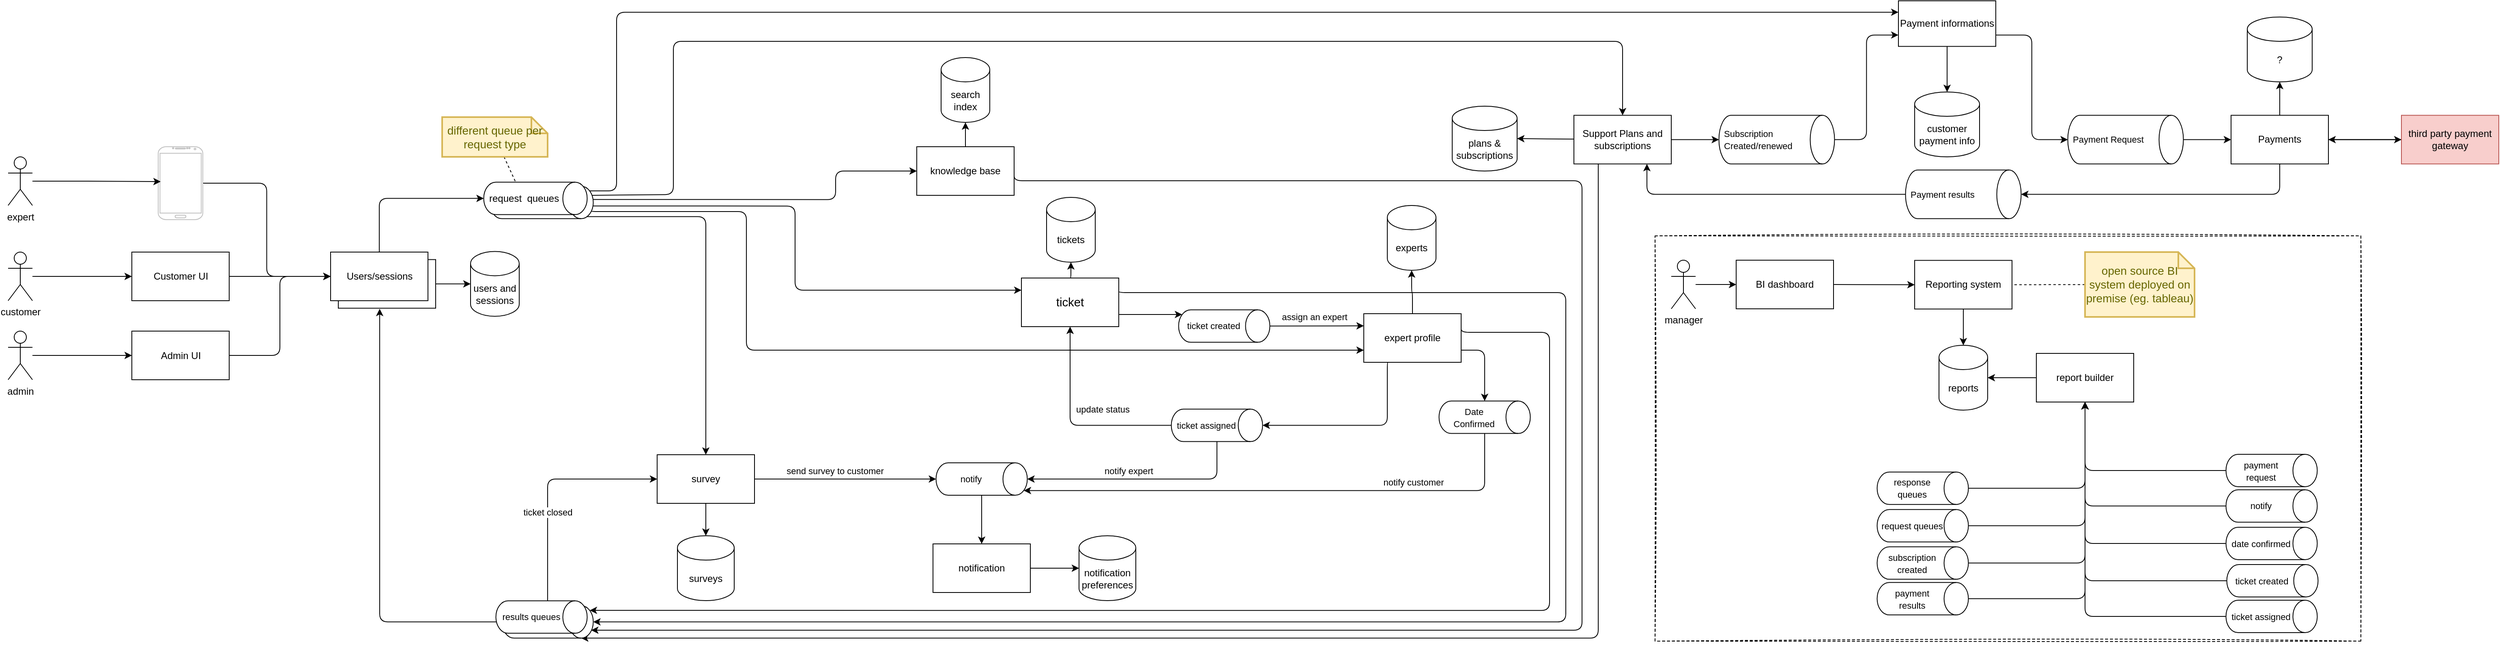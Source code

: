 <mxfile version="14.6.7" type="device"><diagram id="Ddy7rdJF4RTI_nzPC1QC" name="Page-6"><mxGraphModel dx="4753" dy="2563" grid="1" gridSize="10" guides="1" tooltips="1" connect="1" arrows="1" fold="1" page="1" pageScale="1" pageWidth="1169" pageHeight="827" math="0" shadow="0"><root><mxCell id="v2S93DWMGzN4kAM7KS5l-0"/><mxCell id="v2S93DWMGzN4kAM7KS5l-1" parent="v2S93DWMGzN4kAM7KS5l-0"/><mxCell id="v2S93DWMGzN4kAM7KS5l-2" value="" style="rounded=0;whiteSpace=wrap;html=1;fillColor=none;dashed=1;shadow=0;glass=0;sketch=1;" parent="v2S93DWMGzN4kAM7KS5l-1" vertex="1"><mxGeometry x="2050" y="300" width="870" height="500" as="geometry"/></mxCell><mxCell id="v2S93DWMGzN4kAM7KS5l-3" style="edgeStyle=orthogonalEdgeStyle;orthogonalLoop=1;jettySize=auto;html=1;entryX=0.5;entryY=0;entryDx=0;entryDy=0;entryPerimeter=0;exitX=1;exitY=0.25;exitDx=0;exitDy=0;" parent="v2S93DWMGzN4kAM7KS5l-1" source="v2S93DWMGzN4kAM7KS5l-6" target="v2S93DWMGzN4kAM7KS5l-100" edge="1"><mxGeometry relative="1" as="geometry"><Array as="points"><mxPoint x="1940" y="370"/><mxPoint x="1940" y="776"/></Array></mxGeometry></mxCell><mxCell id="v2S93DWMGzN4kAM7KS5l-4" style="orthogonalLoop=1;jettySize=auto;html=1;entryX=0.145;entryY=1;entryDx=0;entryDy=-4.35;entryPerimeter=0;exitX=1;exitY=0.75;exitDx=0;exitDy=0;" parent="v2S93DWMGzN4kAM7KS5l-1" source="v2S93DWMGzN4kAM7KS5l-6" target="v2S93DWMGzN4kAM7KS5l-24" edge="1"><mxGeometry relative="1" as="geometry"><mxPoint x="1450" y="378.75" as="targetPoint"/></mxGeometry></mxCell><mxCell id="v2S93DWMGzN4kAM7KS5l-5" style="edgeStyle=orthogonalEdgeStyle;orthogonalLoop=1;jettySize=auto;html=1;entryX=0.5;entryY=1;entryDx=0;entryDy=0;entryPerimeter=0;fontColor=#000000;exitX=0.5;exitY=0;exitDx=0;exitDy=0;" parent="v2S93DWMGzN4kAM7KS5l-1" source="v2S93DWMGzN4kAM7KS5l-6" target="v2S93DWMGzN4kAM7KS5l-81" edge="1"><mxGeometry relative="1" as="geometry"/></mxCell><mxCell id="v2S93DWMGzN4kAM7KS5l-6" value="&lt;span id=&quot;docs-internal-guid-a2e5c839-7fff-362a-354d-e41ed75447e3&quot;&gt;&lt;span style=&quot;font-size: 11pt ; font-family: &amp;#34;arial&amp;#34; ; background-color: transparent ; vertical-align: baseline&quot;&gt;ticket&lt;/span&gt;&lt;/span&gt;" style="whiteSpace=wrap;html=1;" parent="v2S93DWMGzN4kAM7KS5l-1" vertex="1"><mxGeometry x="1269" y="352" width="120" height="60" as="geometry"/></mxCell><mxCell id="v2S93DWMGzN4kAM7KS5l-7" style="orthogonalLoop=1;jettySize=auto;html=1;entryX=0.755;entryY=0.023;entryDx=0;entryDy=0;entryPerimeter=0;exitX=1;exitY=0.5;exitDx=0;exitDy=0;edgeStyle=orthogonalEdgeStyle;" parent="v2S93DWMGzN4kAM7KS5l-1" source="v2S93DWMGzN4kAM7KS5l-73" target="v2S93DWMGzN4kAM7KS5l-100" edge="1"><mxGeometry relative="1" as="geometry"><Array as="points"><mxPoint x="1960" y="232"/><mxPoint x="1960" y="786"/></Array></mxGeometry></mxCell><mxCell id="v2S93DWMGzN4kAM7KS5l-8" style="orthogonalLoop=1;jettySize=auto;html=1;entryX=0;entryY=0.5;entryDx=0;entryDy=0;exitX=0.41;exitY=0.009;exitDx=0;exitDy=0;exitPerimeter=0;edgeStyle=orthogonalEdgeStyle;" parent="v2S93DWMGzN4kAM7KS5l-1" source="v2S93DWMGzN4kAM7KS5l-97" target="v2S93DWMGzN4kAM7KS5l-73" edge="1"><mxGeometry relative="1" as="geometry"><Array as="points"><mxPoint x="1040" y="255"/><mxPoint x="1040" y="220"/></Array><mxPoint x="766.25" y="156.256" as="sourcePoint"/></mxGeometry></mxCell><mxCell id="v2S93DWMGzN4kAM7KS5l-9" style="orthogonalLoop=1;jettySize=auto;html=1;entryX=0;entryY=0.5;entryDx=0;entryDy=0;edgeStyle=orthogonalEdgeStyle;" parent="v2S93DWMGzN4kAM7KS5l-1" source="v2S93DWMGzN4kAM7KS5l-10" target="v2S93DWMGzN4kAM7KS5l-77" edge="1"><mxGeometry relative="1" as="geometry"/></mxCell><mxCell id="v2S93DWMGzN4kAM7KS5l-10" value="" style="verticalLabelPosition=bottom;verticalAlign=top;html=1;shadow=0;dashed=0;strokeWidth=1;shape=mxgraph.android.phone2;strokeColor=#c0c0c0;" parent="v2S93DWMGzN4kAM7KS5l-1" vertex="1"><mxGeometry x="205" y="190" width="55" height="90" as="geometry"/></mxCell><mxCell id="v2S93DWMGzN4kAM7KS5l-11" style="edgeStyle=orthogonalEdgeStyle;orthogonalLoop=1;jettySize=auto;html=1;entryX=0.5;entryY=1;entryDx=0;entryDy=0;entryPerimeter=0;fontColor=#FFFFFF;exitX=0.5;exitY=0;exitDx=0;exitDy=0;" parent="v2S93DWMGzN4kAM7KS5l-1" source="v2S93DWMGzN4kAM7KS5l-77" target="v2S93DWMGzN4kAM7KS5l-98" edge="1"><mxGeometry relative="1" as="geometry"/></mxCell><mxCell id="v2S93DWMGzN4kAM7KS5l-12" style="edgeStyle=orthogonalEdgeStyle;orthogonalLoop=1;jettySize=auto;html=1;entryX=0.425;entryY=1.012;entryDx=0;entryDy=0;entryPerimeter=0;" parent="v2S93DWMGzN4kAM7KS5l-1" source="v2S93DWMGzN4kAM7KS5l-100" target="v2S93DWMGzN4kAM7KS5l-76" edge="1"><mxGeometry relative="1" as="geometry"><mxPoint x="478" y="430" as="targetPoint"/></mxGeometry></mxCell><mxCell id="v2S93DWMGzN4kAM7KS5l-13" style="orthogonalLoop=1;jettySize=auto;html=1;entryX=0;entryY=0.5;entryDx=0;entryDy=0;edgeStyle=orthogonalEdgeStyle;exitX=0;exitY=0.5;exitDx=0;exitDy=0;exitPerimeter=0;" parent="v2S93DWMGzN4kAM7KS5l-1" source="v2S93DWMGzN4kAM7KS5l-100" target="v2S93DWMGzN4kAM7KS5l-22" edge="1"><mxGeometry relative="1" as="geometry"/></mxCell><mxCell id="v2S93DWMGzN4kAM7KS5l-14" value="&lt;font color=&quot;#000000&quot;&gt;ticket closed&lt;/font&gt;" style="edgeLabel;html=1;align=center;verticalAlign=middle;resizable=0;points=[];fontColor=#FFFFFF;" parent="v2S93DWMGzN4kAM7KS5l-13" vertex="1" connectable="0"><mxGeometry x="-0.308" y="1" relative="1" as="geometry"><mxPoint x="1" y="-15" as="offset"/></mxGeometry></mxCell><mxCell id="v2S93DWMGzN4kAM7KS5l-15" style="edgeStyle=orthogonalEdgeStyle;orthogonalLoop=1;jettySize=auto;html=1;entryX=0;entryY=0.5;entryDx=0;entryDy=0;entryPerimeter=0;fontColor=#000000;" parent="v2S93DWMGzN4kAM7KS5l-1" source="v2S93DWMGzN4kAM7KS5l-16" target="v2S93DWMGzN4kAM7KS5l-79" edge="1"><mxGeometry relative="1" as="geometry"/></mxCell><mxCell id="v2S93DWMGzN4kAM7KS5l-16" value="notification" style="whiteSpace=wrap;html=1;align=center;" parent="v2S93DWMGzN4kAM7KS5l-1" vertex="1"><mxGeometry x="1160" y="680" width="120" height="60" as="geometry"/></mxCell><mxCell id="v2S93DWMGzN4kAM7KS5l-17" style="orthogonalLoop=1;jettySize=auto;html=1;exitX=1;exitY=0.5;exitDx=0;exitDy=0;exitPerimeter=0;" parent="v2S93DWMGzN4kAM7KS5l-1" source="v2S93DWMGzN4kAM7KS5l-18" target="v2S93DWMGzN4kAM7KS5l-16" edge="1"><mxGeometry relative="1" as="geometry"><mxPoint x="1010" y="630" as="sourcePoint"/></mxGeometry></mxCell><mxCell id="v2S93DWMGzN4kAM7KS5l-18" value="&lt;div style=&quot;&quot;&gt;&lt;span style=&quot;font-size: 11px&quot;&gt;notify&lt;/span&gt;&lt;/div&gt;" style="shape=cylinder3;whiteSpace=wrap;html=1;boundedLbl=1;backgroundOutline=1;size=15;align=center;rotation=90;horizontal=0;" parent="v2S93DWMGzN4kAM7KS5l-1" vertex="1"><mxGeometry x="1200" y="543.75" width="40" height="112.5" as="geometry"/></mxCell><mxCell id="v2S93DWMGzN4kAM7KS5l-19" style="edgeStyle=orthogonalEdgeStyle;orthogonalLoop=1;jettySize=auto;html=1;entryX=0.5;entryY=1;entryDx=0;entryDy=0;entryPerimeter=0;" parent="v2S93DWMGzN4kAM7KS5l-1" source="v2S93DWMGzN4kAM7KS5l-22" target="v2S93DWMGzN4kAM7KS5l-18" edge="1"><mxGeometry relative="1" as="geometry"/></mxCell><mxCell id="v2S93DWMGzN4kAM7KS5l-20" value="send survey to customer" style="edgeLabel;html=1;align=center;verticalAlign=middle;resizable=0;points=[];fontColor=#000000;" parent="v2S93DWMGzN4kAM7KS5l-19" vertex="1" connectable="0"><mxGeometry x="-0.15" y="-3" relative="1" as="geometry"><mxPoint x="4" y="-13" as="offset"/></mxGeometry></mxCell><mxCell id="v2S93DWMGzN4kAM7KS5l-21" style="edgeStyle=orthogonalEdgeStyle;orthogonalLoop=1;jettySize=auto;html=1;fontColor=#000000;" parent="v2S93DWMGzN4kAM7KS5l-1" source="v2S93DWMGzN4kAM7KS5l-22" target="v2S93DWMGzN4kAM7KS5l-83" edge="1"><mxGeometry relative="1" as="geometry"/></mxCell><mxCell id="v2S93DWMGzN4kAM7KS5l-22" value="survey" style="whiteSpace=wrap;html=1;align=center;" parent="v2S93DWMGzN4kAM7KS5l-1" vertex="1"><mxGeometry x="820" y="570" width="120" height="60" as="geometry"/></mxCell><mxCell id="v2S93DWMGzN4kAM7KS5l-23" value="assign an expert" style="orthogonalLoop=1;jettySize=auto;html=1;entryX=0;entryY=0.25;entryDx=0;entryDy=0;exitX=0.5;exitY=0;exitDx=0;exitDy=0;exitPerimeter=0;" parent="v2S93DWMGzN4kAM7KS5l-1" source="v2S93DWMGzN4kAM7KS5l-24" target="v2S93DWMGzN4kAM7KS5l-29" edge="1"><mxGeometry x="-0.054" y="11" relative="1" as="geometry"><mxPoint as="offset"/></mxGeometry></mxCell><mxCell id="v2S93DWMGzN4kAM7KS5l-24" value="&lt;div&gt;&lt;span style=&quot;font-size: 11px&quot;&gt;ticket created&lt;/span&gt;&lt;/div&gt;" style="shape=cylinder3;whiteSpace=wrap;html=1;boundedLbl=1;backgroundOutline=1;size=15;align=center;rotation=90;horizontal=0;" parent="v2S93DWMGzN4kAM7KS5l-1" vertex="1"><mxGeometry x="1499" y="355" width="40" height="112.5" as="geometry"/></mxCell><mxCell id="v2S93DWMGzN4kAM7KS5l-25" style="edgeStyle=orthogonalEdgeStyle;orthogonalLoop=1;jettySize=auto;html=1;entryX=0.5;entryY=0;entryDx=0;entryDy=0;entryPerimeter=0;exitX=0.25;exitY=1;exitDx=0;exitDy=0;" parent="v2S93DWMGzN4kAM7KS5l-1" source="v2S93DWMGzN4kAM7KS5l-29" target="v2S93DWMGzN4kAM7KS5l-34" edge="1"><mxGeometry relative="1" as="geometry"><Array as="points"><mxPoint x="1720" y="534"/></Array></mxGeometry></mxCell><mxCell id="v2S93DWMGzN4kAM7KS5l-26" style="edgeStyle=orthogonalEdgeStyle;orthogonalLoop=1;jettySize=auto;html=1;entryX=0;entryY=0.5;entryDx=0;entryDy=0;entryPerimeter=0;exitX=1;exitY=0.75;exitDx=0;exitDy=0;" parent="v2S93DWMGzN4kAM7KS5l-1" source="v2S93DWMGzN4kAM7KS5l-29" target="v2S93DWMGzN4kAM7KS5l-39" edge="1"><mxGeometry relative="1" as="geometry"/></mxCell><mxCell id="v2S93DWMGzN4kAM7KS5l-27" style="edgeStyle=orthogonalEdgeStyle;orthogonalLoop=1;jettySize=auto;html=1;exitX=1;exitY=0.25;exitDx=0;exitDy=0;entryX=0.145;entryY=0;entryDx=0;entryDy=4.35;entryPerimeter=0;" parent="v2S93DWMGzN4kAM7KS5l-1" source="v2S93DWMGzN4kAM7KS5l-29" target="v2S93DWMGzN4kAM7KS5l-100" edge="1"><mxGeometry relative="1" as="geometry"><mxPoint x="737" y="730" as="targetPoint"/><Array as="points"><mxPoint x="1920" y="419"/><mxPoint x="1920" y="762"/></Array></mxGeometry></mxCell><mxCell id="v2S93DWMGzN4kAM7KS5l-28" style="edgeStyle=orthogonalEdgeStyle;orthogonalLoop=1;jettySize=auto;html=1;entryX=0.5;entryY=1;entryDx=0;entryDy=0;entryPerimeter=0;fontColor=#000000;" parent="v2S93DWMGzN4kAM7KS5l-1" source="v2S93DWMGzN4kAM7KS5l-29" target="v2S93DWMGzN4kAM7KS5l-82" edge="1"><mxGeometry relative="1" as="geometry"/></mxCell><mxCell id="v2S93DWMGzN4kAM7KS5l-29" value="expert profile" style="whiteSpace=wrap;html=1;align=center;" parent="v2S93DWMGzN4kAM7KS5l-1" vertex="1"><mxGeometry x="1691" y="396" width="120" height="60" as="geometry"/></mxCell><mxCell id="v2S93DWMGzN4kAM7KS5l-30" style="edgeStyle=orthogonalEdgeStyle;orthogonalLoop=1;jettySize=auto;html=1;entryX=0.5;entryY=0;entryDx=0;entryDy=0;entryPerimeter=0;" parent="v2S93DWMGzN4kAM7KS5l-1" source="v2S93DWMGzN4kAM7KS5l-34" target="v2S93DWMGzN4kAM7KS5l-18" edge="1"><mxGeometry relative="1" as="geometry"><Array as="points"><mxPoint x="1510" y="600"/></Array></mxGeometry></mxCell><mxCell id="v2S93DWMGzN4kAM7KS5l-31" value="notify expert" style="edgeLabel;html=1;align=center;verticalAlign=middle;resizable=0;points=[];fontColor=#000000;" parent="v2S93DWMGzN4kAM7KS5l-30" vertex="1" connectable="0"><mxGeometry x="0.19" y="-3" relative="1" as="geometry"><mxPoint x="11" y="-7" as="offset"/></mxGeometry></mxCell><mxCell id="v2S93DWMGzN4kAM7KS5l-32" style="edgeStyle=orthogonalEdgeStyle;orthogonalLoop=1;jettySize=auto;html=1;entryX=0.5;entryY=1;entryDx=0;entryDy=0;" parent="v2S93DWMGzN4kAM7KS5l-1" source="v2S93DWMGzN4kAM7KS5l-34" target="v2S93DWMGzN4kAM7KS5l-6" edge="1"><mxGeometry relative="1" as="geometry"/></mxCell><mxCell id="v2S93DWMGzN4kAM7KS5l-33" value="update status" style="edgeLabel;html=1;align=center;verticalAlign=middle;resizable=0;points=[];fontColor=#000000;" parent="v2S93DWMGzN4kAM7KS5l-32" vertex="1" connectable="0"><mxGeometry x="0.481" y="1" relative="1" as="geometry"><mxPoint x="41" y="38" as="offset"/></mxGeometry></mxCell><mxCell id="v2S93DWMGzN4kAM7KS5l-34" value="&lt;div&gt;&lt;span style=&quot;font-size: 11px&quot;&gt;ticket assigned&lt;/span&gt;&lt;/div&gt;" style="shape=cylinder3;whiteSpace=wrap;html=1;boundedLbl=1;backgroundOutline=1;size=15;align=center;rotation=90;horizontal=0;" parent="v2S93DWMGzN4kAM7KS5l-1" vertex="1"><mxGeometry x="1490" y="477.5" width="40" height="112.5" as="geometry"/></mxCell><mxCell id="v2S93DWMGzN4kAM7KS5l-35" style="orthogonalLoop=1;jettySize=auto;html=1;entryX=0;entryY=0.5;entryDx=0;entryDy=0;exitX=1;exitY=0.5;exitDx=0;exitDy=0;edgeStyle=orthogonalEdgeStyle;" parent="v2S93DWMGzN4kAM7KS5l-1" source="v2S93DWMGzN4kAM7KS5l-36" target="v2S93DWMGzN4kAM7KS5l-77" edge="1"><mxGeometry relative="1" as="geometry"/></mxCell><mxCell id="v2S93DWMGzN4kAM7KS5l-36" value="Customer UI" style="whiteSpace=wrap;html=1;align=center;" parent="v2S93DWMGzN4kAM7KS5l-1" vertex="1"><mxGeometry x="172.5" y="320" width="120" height="60" as="geometry"/></mxCell><mxCell id="v2S93DWMGzN4kAM7KS5l-37" style="edgeStyle=orthogonalEdgeStyle;orthogonalLoop=1;jettySize=auto;html=1;entryX=0.855;entryY=0;entryDx=0;entryDy=4.35;entryPerimeter=0;" parent="v2S93DWMGzN4kAM7KS5l-1" source="v2S93DWMGzN4kAM7KS5l-39" target="v2S93DWMGzN4kAM7KS5l-18" edge="1"><mxGeometry relative="1" as="geometry"><Array as="points"><mxPoint x="1840" y="614"/></Array></mxGeometry></mxCell><mxCell id="v2S93DWMGzN4kAM7KS5l-38" value="notify customer" style="edgeLabel;html=1;align=center;verticalAlign=middle;resizable=0;points=[];fontColor=#000000;" parent="v2S93DWMGzN4kAM7KS5l-37" vertex="1" connectable="0"><mxGeometry x="0.125" y="3" relative="1" as="geometry"><mxPoint x="200" y="-13" as="offset"/></mxGeometry></mxCell><mxCell id="v2S93DWMGzN4kAM7KS5l-39" value="&lt;span style=&quot;font-size: 11px&quot;&gt;Date Confirmed&lt;/span&gt;" style="shape=cylinder3;whiteSpace=wrap;html=1;boundedLbl=1;backgroundOutline=1;size=15;align=center;rotation=90;horizontal=0;" parent="v2S93DWMGzN4kAM7KS5l-1" vertex="1"><mxGeometry x="1820" y="467.5" width="40" height="112.5" as="geometry"/></mxCell><mxCell id="v2S93DWMGzN4kAM7KS5l-40" style="orthogonalLoop=1;jettySize=auto;html=1;entryX=0;entryY=0.5;entryDx=0;entryDy=0;exitX=1;exitY=0.5;exitDx=0;exitDy=0;edgeStyle=orthogonalEdgeStyle;" parent="v2S93DWMGzN4kAM7KS5l-1" source="v2S93DWMGzN4kAM7KS5l-41" target="v2S93DWMGzN4kAM7KS5l-77" edge="1"><mxGeometry relative="1" as="geometry"/></mxCell><mxCell id="v2S93DWMGzN4kAM7KS5l-41" value="Admin UI" style="whiteSpace=wrap;html=1;align=center;" parent="v2S93DWMGzN4kAM7KS5l-1" vertex="1"><mxGeometry x="172.5" y="417.5" width="120" height="60" as="geometry"/></mxCell><mxCell id="v2S93DWMGzN4kAM7KS5l-42" style="edgeStyle=orthogonalEdgeStyle;orthogonalLoop=1;jettySize=auto;html=1;entryX=1;entryY=0;entryDx=0;entryDy=15;entryPerimeter=0;exitX=0.25;exitY=1;exitDx=0;exitDy=0;" parent="v2S93DWMGzN4kAM7KS5l-1" source="v2S93DWMGzN4kAM7KS5l-45" target="v2S93DWMGzN4kAM7KS5l-100" edge="1"><mxGeometry relative="1" as="geometry"><Array as="points"><mxPoint x="1980" y="796"/></Array></mxGeometry></mxCell><mxCell id="v2S93DWMGzN4kAM7KS5l-43" value="" style="edgeStyle=orthogonalEdgeStyle;orthogonalLoop=1;jettySize=auto;html=1;" parent="v2S93DWMGzN4kAM7KS5l-1" source="v2S93DWMGzN4kAM7KS5l-45" target="v2S93DWMGzN4kAM7KS5l-47" edge="1"><mxGeometry relative="1" as="geometry"/></mxCell><mxCell id="v2S93DWMGzN4kAM7KS5l-44" style="orthogonalLoop=1;jettySize=auto;html=1;entryX=1;entryY=0.5;entryDx=0;entryDy=0;entryPerimeter=0;fontColor=#000000;" parent="v2S93DWMGzN4kAM7KS5l-1" source="v2S93DWMGzN4kAM7KS5l-45" target="v2S93DWMGzN4kAM7KS5l-84" edge="1"><mxGeometry relative="1" as="geometry"/></mxCell><mxCell id="v2S93DWMGzN4kAM7KS5l-45" value="Support Plans and subscriptions" style="whiteSpace=wrap;html=1;" parent="v2S93DWMGzN4kAM7KS5l-1" vertex="1"><mxGeometry x="1950" y="151.25" width="120" height="60" as="geometry"/></mxCell><mxCell id="v2S93DWMGzN4kAM7KS5l-46" value="" style="edgeStyle=orthogonalEdgeStyle;orthogonalLoop=1;jettySize=auto;html=1;entryX=0;entryY=0.75;entryDx=0;entryDy=0;" parent="v2S93DWMGzN4kAM7KS5l-1" source="v2S93DWMGzN4kAM7KS5l-47" target="v2S93DWMGzN4kAM7KS5l-54" edge="1"><mxGeometry relative="1" as="geometry"/></mxCell><mxCell id="v2S93DWMGzN4kAM7KS5l-47" value="&lt;span style=&quot;text-align: center&quot;&gt;&lt;span style=&quot;font-size: 11px&quot;&gt;Subscription Created/renewed&lt;/span&gt;&lt;/span&gt;" style="shape=cylinder3;whiteSpace=wrap;html=1;boundedLbl=1;backgroundOutline=1;size=15;align=left;rotation=90;horizontal=0;" parent="v2S93DWMGzN4kAM7KS5l-1" vertex="1"><mxGeometry x="2170" y="110" width="60" height="142.5" as="geometry"/></mxCell><mxCell id="v2S93DWMGzN4kAM7KS5l-48" style="edgeStyle=orthogonalEdgeStyle;orthogonalLoop=1;jettySize=auto;html=1;entryX=0.5;entryY=0;entryDx=0;entryDy=0;entryPerimeter=0;" parent="v2S93DWMGzN4kAM7KS5l-1" source="v2S93DWMGzN4kAM7KS5l-51" target="v2S93DWMGzN4kAM7KS5l-58" edge="1"><mxGeometry relative="1" as="geometry"><Array as="points"><mxPoint x="2820" y="249"/></Array></mxGeometry></mxCell><mxCell id="v2S93DWMGzN4kAM7KS5l-49" value="" style="edgeStyle=orthogonalEdgeStyle;orthogonalLoop=1;jettySize=auto;html=1;" parent="v2S93DWMGzN4kAM7KS5l-1" source="v2S93DWMGzN4kAM7KS5l-51" target="v2S93DWMGzN4kAM7KS5l-60" edge="1"><mxGeometry relative="1" as="geometry"/></mxCell><mxCell id="v2S93DWMGzN4kAM7KS5l-50" style="edgeStyle=none;orthogonalLoop=1;jettySize=auto;html=1;entryX=0.5;entryY=1;entryDx=0;entryDy=0;entryPerimeter=0;fontColor=#000000;" parent="v2S93DWMGzN4kAM7KS5l-1" source="v2S93DWMGzN4kAM7KS5l-51" target="v2S93DWMGzN4kAM7KS5l-86" edge="1"><mxGeometry relative="1" as="geometry"/></mxCell><mxCell id="v2S93DWMGzN4kAM7KS5l-51" value="Payments" style="whiteSpace=wrap;html=1;align=center;imageAlign=center;" parent="v2S93DWMGzN4kAM7KS5l-1" vertex="1"><mxGeometry x="2760" y="151.25" width="120" height="60" as="geometry"/></mxCell><mxCell id="v2S93DWMGzN4kAM7KS5l-52" style="edgeStyle=orthogonalEdgeStyle;orthogonalLoop=1;jettySize=auto;html=1;entryX=0.5;entryY=1;entryDx=0;entryDy=0;entryPerimeter=0;exitX=1;exitY=0.75;exitDx=0;exitDy=0;" parent="v2S93DWMGzN4kAM7KS5l-1" source="v2S93DWMGzN4kAM7KS5l-54" target="v2S93DWMGzN4kAM7KS5l-56" edge="1"><mxGeometry relative="1" as="geometry"><mxPoint x="2740" y="181" as="targetPoint"/></mxGeometry></mxCell><mxCell id="v2S93DWMGzN4kAM7KS5l-53" style="edgeStyle=none;orthogonalLoop=1;jettySize=auto;html=1;fontColor=#000000;entryX=0.5;entryY=0;entryDx=0;entryDy=0;entryPerimeter=0;" parent="v2S93DWMGzN4kAM7KS5l-1" source="v2S93DWMGzN4kAM7KS5l-54" target="v2S93DWMGzN4kAM7KS5l-85" edge="1"><mxGeometry relative="1" as="geometry"><mxPoint x="2410" y="135" as="targetPoint"/></mxGeometry></mxCell><mxCell id="v2S93DWMGzN4kAM7KS5l-54" value="Payment informations" style="whiteSpace=wrap;html=1;align=left;" parent="v2S93DWMGzN4kAM7KS5l-1" vertex="1"><mxGeometry x="2350" y="10" width="120" height="56.25" as="geometry"/></mxCell><mxCell id="v2S93DWMGzN4kAM7KS5l-55" style="edgeStyle=orthogonalEdgeStyle;orthogonalLoop=1;jettySize=auto;html=1;entryX=0;entryY=0.5;entryDx=0;entryDy=0;" parent="v2S93DWMGzN4kAM7KS5l-1" source="v2S93DWMGzN4kAM7KS5l-56" target="v2S93DWMGzN4kAM7KS5l-51" edge="1"><mxGeometry relative="1" as="geometry"/></mxCell><mxCell id="v2S93DWMGzN4kAM7KS5l-56" value="&lt;span style=&quot;text-align: center&quot;&gt;&lt;span style=&quot;font-size: 11px&quot;&gt;Payment&amp;nbsp;Request&amp;nbsp;&lt;/span&gt;&lt;/span&gt;" style="shape=cylinder3;whiteSpace=wrap;html=1;boundedLbl=1;backgroundOutline=1;size=15;align=left;rotation=90;horizontal=0;" parent="v2S93DWMGzN4kAM7KS5l-1" vertex="1"><mxGeometry x="2600" y="110" width="60" height="142.5" as="geometry"/></mxCell><mxCell id="v2S93DWMGzN4kAM7KS5l-57" style="edgeStyle=orthogonalEdgeStyle;orthogonalLoop=1;jettySize=auto;html=1;entryX=0.75;entryY=1;entryDx=0;entryDy=0;" parent="v2S93DWMGzN4kAM7KS5l-1" source="v2S93DWMGzN4kAM7KS5l-58" target="v2S93DWMGzN4kAM7KS5l-45" edge="1"><mxGeometry relative="1" as="geometry"/></mxCell><mxCell id="v2S93DWMGzN4kAM7KS5l-58" value="&lt;span style=&quot;text-align: center&quot;&gt;&lt;span style=&quot;font-size: 11px&quot;&gt;Payment&amp;nbsp;results&lt;/span&gt;&lt;/span&gt;" style="shape=cylinder3;whiteSpace=wrap;html=1;boundedLbl=1;backgroundOutline=1;size=15;align=left;rotation=90;horizontal=0;" parent="v2S93DWMGzN4kAM7KS5l-1" vertex="1"><mxGeometry x="2400" y="177.5" width="60" height="142.5" as="geometry"/></mxCell><mxCell id="v2S93DWMGzN4kAM7KS5l-59" style="edgeStyle=orthogonalEdgeStyle;orthogonalLoop=1;jettySize=auto;html=1;entryX=1;entryY=0.5;entryDx=0;entryDy=0;" parent="v2S93DWMGzN4kAM7KS5l-1" source="v2S93DWMGzN4kAM7KS5l-60" target="v2S93DWMGzN4kAM7KS5l-51" edge="1"><mxGeometry relative="1" as="geometry"/></mxCell><mxCell id="v2S93DWMGzN4kAM7KS5l-60" value="third party payment gateway" style="whiteSpace=wrap;html=1;align=center;fillColor=#f8cecc;strokeColor=#b85450;" parent="v2S93DWMGzN4kAM7KS5l-1" vertex="1"><mxGeometry x="2970" y="151.25" width="120" height="60" as="geometry"/></mxCell><mxCell id="v2S93DWMGzN4kAM7KS5l-61" style="orthogonalLoop=1;jettySize=auto;html=1;exitX=0.145;exitY=0;exitDx=0;exitDy=4.35;exitPerimeter=0;edgeStyle=orthogonalEdgeStyle;entryX=0;entryY=0.25;entryDx=0;entryDy=0;" parent="v2S93DWMGzN4kAM7KS5l-1" source="v2S93DWMGzN4kAM7KS5l-97" target="v2S93DWMGzN4kAM7KS5l-54" edge="1"><mxGeometry relative="1" as="geometry"><mxPoint x="791.25" y="-326.246" as="sourcePoint"/><mxPoint x="2290" y="-192" as="targetPoint"/><Array as="points"><mxPoint x="770" y="245"/><mxPoint x="770" y="24"/></Array></mxGeometry></mxCell><mxCell id="v2S93DWMGzN4kAM7KS5l-62" style="orthogonalLoop=1;jettySize=auto;html=1;exitX=0.753;exitY=0.024;exitDx=0;exitDy=0;exitPerimeter=0;edgeStyle=orthogonalEdgeStyle;entryX=0;entryY=0.75;entryDx=0;entryDy=0;" parent="v2S93DWMGzN4kAM7KS5l-1" source="v2S93DWMGzN4kAM7KS5l-97" target="v2S93DWMGzN4kAM7KS5l-29" edge="1"><mxGeometry relative="1" as="geometry"><mxPoint x="810" y="350" as="sourcePoint"/><mxPoint x="1640" y="430" as="targetPoint"/><Array as="points"><mxPoint x="739" y="270"/><mxPoint x="930" y="270"/><mxPoint x="930" y="441"/></Array></mxGeometry></mxCell><mxCell id="v2S93DWMGzN4kAM7KS5l-63" style="edgeStyle=orthogonalEdgeStyle;orthogonalLoop=1;jettySize=auto;html=1;entryX=0;entryY=0.25;entryDx=0;entryDy=0;exitX=0.61;exitY=0.014;exitDx=0;exitDy=0;exitPerimeter=0;" parent="v2S93DWMGzN4kAM7KS5l-1" source="v2S93DWMGzN4kAM7KS5l-97" target="v2S93DWMGzN4kAM7KS5l-6" edge="1"><mxGeometry relative="1" as="geometry"><mxPoint x="763.75" y="206.259" as="sourcePoint"/><Array as="points"><mxPoint x="990" y="263"/><mxPoint x="990" y="367"/></Array></mxGeometry></mxCell><mxCell id="v2S93DWMGzN4kAM7KS5l-64" style="edgeStyle=orthogonalEdgeStyle;orthogonalLoop=1;jettySize=auto;html=1;entryX=0.055;entryY=0.478;entryDx=0;entryDy=0;entryPerimeter=0;" parent="v2S93DWMGzN4kAM7KS5l-1" source="v2S93DWMGzN4kAM7KS5l-65" target="v2S93DWMGzN4kAM7KS5l-10" edge="1"><mxGeometry relative="1" as="geometry"/></mxCell><mxCell id="v2S93DWMGzN4kAM7KS5l-65" value="expert" style="shape=umlActor;verticalLabelPosition=bottom;verticalAlign=top;html=1;align=center;" parent="v2S93DWMGzN4kAM7KS5l-1" vertex="1"><mxGeometry x="20" y="202.5" width="30" height="60" as="geometry"/></mxCell><mxCell id="v2S93DWMGzN4kAM7KS5l-66" style="edgeStyle=orthogonalEdgeStyle;orthogonalLoop=1;jettySize=auto;html=1;" parent="v2S93DWMGzN4kAM7KS5l-1" source="v2S93DWMGzN4kAM7KS5l-67" target="v2S93DWMGzN4kAM7KS5l-36" edge="1"><mxGeometry relative="1" as="geometry"/></mxCell><mxCell id="v2S93DWMGzN4kAM7KS5l-67" value="customer" style="shape=umlActor;verticalLabelPosition=bottom;verticalAlign=top;html=1;align=center;" parent="v2S93DWMGzN4kAM7KS5l-1" vertex="1"><mxGeometry x="20" y="320" width="30" height="60" as="geometry"/></mxCell><mxCell id="v2S93DWMGzN4kAM7KS5l-68" style="edgeStyle=orthogonalEdgeStyle;orthogonalLoop=1;jettySize=auto;html=1;" parent="v2S93DWMGzN4kAM7KS5l-1" source="v2S93DWMGzN4kAM7KS5l-69" target="v2S93DWMGzN4kAM7KS5l-41" edge="1"><mxGeometry relative="1" as="geometry"/></mxCell><mxCell id="v2S93DWMGzN4kAM7KS5l-69" value="admin" style="shape=umlActor;verticalLabelPosition=bottom;verticalAlign=top;html=1;align=center;" parent="v2S93DWMGzN4kAM7KS5l-1" vertex="1"><mxGeometry x="20" y="417.5" width="30" height="60" as="geometry"/></mxCell><mxCell id="v2S93DWMGzN4kAM7KS5l-70" style="edgeStyle=orthogonalEdgeStyle;orthogonalLoop=1;jettySize=auto;html=1;entryX=0.5;entryY=0;entryDx=0;entryDy=0;exitX=0.281;exitY=0.014;exitDx=0;exitDy=0;exitPerimeter=0;" parent="v2S93DWMGzN4kAM7KS5l-1" source="v2S93DWMGzN4kAM7KS5l-97" target="v2S93DWMGzN4kAM7KS5l-45" edge="1"><mxGeometry relative="1" as="geometry"><mxPoint x="740" y="250" as="sourcePoint"/><mxPoint x="1890" y="-30" as="targetPoint"/><Array as="points"><mxPoint x="840" y="249"/><mxPoint x="840" y="60"/><mxPoint x="2010" y="60"/></Array></mxGeometry></mxCell><mxCell id="v2S93DWMGzN4kAM7KS5l-71" style="edgeStyle=orthogonalEdgeStyle;orthogonalLoop=1;jettySize=auto;html=1;exitX=0.938;exitY=0.075;exitDx=0;exitDy=0;exitPerimeter=0;" parent="v2S93DWMGzN4kAM7KS5l-1" source="v2S93DWMGzN4kAM7KS5l-97" target="v2S93DWMGzN4kAM7KS5l-22" edge="1"><mxGeometry relative="1" as="geometry"/></mxCell><mxCell id="v2S93DWMGzN4kAM7KS5l-72" style="edgeStyle=orthogonalEdgeStyle;orthogonalLoop=1;jettySize=auto;html=1;entryX=0.5;entryY=1;entryDx=0;entryDy=0;entryPerimeter=0;fontColor=#000000;exitX=0.5;exitY=0;exitDx=0;exitDy=0;" parent="v2S93DWMGzN4kAM7KS5l-1" source="v2S93DWMGzN4kAM7KS5l-73" target="v2S93DWMGzN4kAM7KS5l-80" edge="1"><mxGeometry relative="1" as="geometry"/></mxCell><mxCell id="v2S93DWMGzN4kAM7KS5l-73" value="knowledge base" style="whiteSpace=wrap;html=1;" parent="v2S93DWMGzN4kAM7KS5l-1" vertex="1"><mxGeometry x="1140" y="190" width="120" height="60" as="geometry"/></mxCell><mxCell id="v2S93DWMGzN4kAM7KS5l-74" value="users and sessions" style="shape=cylinder3;whiteSpace=wrap;html=1;boundedLbl=1;backgroundOutline=1;size=15;align=center;" parent="v2S93DWMGzN4kAM7KS5l-1" vertex="1"><mxGeometry x="590" y="319.25" width="60" height="80" as="geometry"/></mxCell><mxCell id="v2S93DWMGzN4kAM7KS5l-75" value="" style="group" parent="v2S93DWMGzN4kAM7KS5l-1" vertex="1" connectable="0"><mxGeometry x="417.5" y="320" width="129.5" height="69.25" as="geometry"/></mxCell><mxCell id="v2S93DWMGzN4kAM7KS5l-76" value="" style="whiteSpace=wrap;html=1;align=center;" parent="v2S93DWMGzN4kAM7KS5l-75" vertex="1"><mxGeometry x="9.5" y="9.25" width="120" height="60" as="geometry"/></mxCell><mxCell id="v2S93DWMGzN4kAM7KS5l-77" value="Users/sessions" style="whiteSpace=wrap;html=1;" parent="v2S93DWMGzN4kAM7KS5l-75" vertex="1"><mxGeometry width="120" height="60" as="geometry"/></mxCell><mxCell id="v2S93DWMGzN4kAM7KS5l-78" style="edgeStyle=orthogonalEdgeStyle;orthogonalLoop=1;jettySize=auto;html=1;entryX=0;entryY=0.5;entryDx=0;entryDy=0;entryPerimeter=0;fontColor=#000000;" parent="v2S93DWMGzN4kAM7KS5l-1" source="v2S93DWMGzN4kAM7KS5l-76" target="v2S93DWMGzN4kAM7KS5l-74" edge="1"><mxGeometry relative="1" as="geometry"/></mxCell><mxCell id="v2S93DWMGzN4kAM7KS5l-79" value="notification preferences" style="shape=cylinder3;whiteSpace=wrap;html=1;boundedLbl=1;backgroundOutline=1;size=15;align=center;" parent="v2S93DWMGzN4kAM7KS5l-1" vertex="1"><mxGeometry x="1340" y="670" width="70" height="80" as="geometry"/></mxCell><mxCell id="v2S93DWMGzN4kAM7KS5l-80" value="search index" style="shape=cylinder3;whiteSpace=wrap;html=1;boundedLbl=1;backgroundOutline=1;size=15;align=center;" parent="v2S93DWMGzN4kAM7KS5l-1" vertex="1"><mxGeometry x="1170" y="80" width="60" height="80" as="geometry"/></mxCell><mxCell id="v2S93DWMGzN4kAM7KS5l-81" value="tickets" style="shape=cylinder3;whiteSpace=wrap;html=1;boundedLbl=1;backgroundOutline=1;size=15;align=center;" parent="v2S93DWMGzN4kAM7KS5l-1" vertex="1"><mxGeometry x="1300" y="252.5" width="60" height="80" as="geometry"/></mxCell><mxCell id="v2S93DWMGzN4kAM7KS5l-82" value="experts" style="shape=cylinder3;whiteSpace=wrap;html=1;boundedLbl=1;backgroundOutline=1;size=15;align=center;" parent="v2S93DWMGzN4kAM7KS5l-1" vertex="1"><mxGeometry x="1720" y="262.5" width="60" height="80" as="geometry"/></mxCell><mxCell id="v2S93DWMGzN4kAM7KS5l-83" value="surveys" style="shape=cylinder3;whiteSpace=wrap;html=1;boundedLbl=1;backgroundOutline=1;size=15;align=center;" parent="v2S93DWMGzN4kAM7KS5l-1" vertex="1"><mxGeometry x="845" y="670" width="70" height="80" as="geometry"/></mxCell><mxCell id="v2S93DWMGzN4kAM7KS5l-84" value="plans &amp;amp; subscriptions" style="shape=cylinder3;whiteSpace=wrap;html=1;boundedLbl=1;backgroundOutline=1;size=15;align=center;" parent="v2S93DWMGzN4kAM7KS5l-1" vertex="1"><mxGeometry x="1800" y="140" width="80" height="80" as="geometry"/></mxCell><mxCell id="v2S93DWMGzN4kAM7KS5l-85" value="customer payment info" style="shape=cylinder3;whiteSpace=wrap;html=1;boundedLbl=1;backgroundOutline=1;size=15;align=center;" parent="v2S93DWMGzN4kAM7KS5l-1" vertex="1"><mxGeometry x="2370" y="122.5" width="80" height="80" as="geometry"/></mxCell><mxCell id="v2S93DWMGzN4kAM7KS5l-86" value="?" style="shape=cylinder3;whiteSpace=wrap;html=1;boundedLbl=1;backgroundOutline=1;size=15;align=center;" parent="v2S93DWMGzN4kAM7KS5l-1" vertex="1"><mxGeometry x="2780" y="30" width="80" height="80" as="geometry"/></mxCell><mxCell id="v2S93DWMGzN4kAM7KS5l-87" style="orthogonalLoop=1;jettySize=auto;html=1;entryX=0;entryY=0.5;entryDx=0;entryDy=0;exitX=1;exitY=0.5;exitDx=0;exitDy=0;" parent="v2S93DWMGzN4kAM7KS5l-1" source="v2S93DWMGzN4kAM7KS5l-88" target="v2S93DWMGzN4kAM7KS5l-92" edge="1"><mxGeometry relative="1" as="geometry"><mxPoint x="2320" y="360" as="targetPoint"/></mxGeometry></mxCell><mxCell id="v2S93DWMGzN4kAM7KS5l-88" value="BI dashboard" style="whiteSpace=wrap;html=1;align=center;" parent="v2S93DWMGzN4kAM7KS5l-1" vertex="1"><mxGeometry x="2150" y="330" width="120" height="60" as="geometry"/></mxCell><mxCell id="v2S93DWMGzN4kAM7KS5l-89" style="edgeStyle=orthogonalEdgeStyle;orthogonalLoop=1;jettySize=auto;html=1;" parent="v2S93DWMGzN4kAM7KS5l-1" source="v2S93DWMGzN4kAM7KS5l-90" target="v2S93DWMGzN4kAM7KS5l-88" edge="1"><mxGeometry relative="1" as="geometry"/></mxCell><mxCell id="v2S93DWMGzN4kAM7KS5l-90" value="manager" style="shape=umlActor;verticalLabelPosition=bottom;verticalAlign=top;html=1;align=center;" parent="v2S93DWMGzN4kAM7KS5l-1" vertex="1"><mxGeometry x="2070" y="330" width="30" height="60" as="geometry"/></mxCell><mxCell id="v2S93DWMGzN4kAM7KS5l-91" style="edgeStyle=orthogonalEdgeStyle;rounded=0;orthogonalLoop=1;jettySize=auto;html=1;entryX=0.5;entryY=0;entryDx=0;entryDy=0;entryPerimeter=0;" parent="v2S93DWMGzN4kAM7KS5l-1" source="v2S93DWMGzN4kAM7KS5l-92" target="v2S93DWMGzN4kAM7KS5l-93" edge="1"><mxGeometry relative="1" as="geometry"><Array as="points"/></mxGeometry></mxCell><mxCell id="v2S93DWMGzN4kAM7KS5l-92" value="Reporting system" style="whiteSpace=wrap;html=1;align=center;" parent="v2S93DWMGzN4kAM7KS5l-1" vertex="1"><mxGeometry x="2370" y="330.25" width="120" height="60" as="geometry"/></mxCell><mxCell id="v2S93DWMGzN4kAM7KS5l-93" value="reports" style="shape=cylinder3;whiteSpace=wrap;html=1;boundedLbl=1;backgroundOutline=1;size=15;shadow=0;glass=0;sketch=0;" parent="v2S93DWMGzN4kAM7KS5l-1" vertex="1"><mxGeometry x="2400" y="435" width="60" height="80" as="geometry"/></mxCell><mxCell id="v2S93DWMGzN4kAM7KS5l-94" style="edgeStyle=orthogonalEdgeStyle;rounded=0;orthogonalLoop=1;jettySize=auto;html=1;entryX=1;entryY=0.5;entryDx=0;entryDy=0;entryPerimeter=0;" parent="v2S93DWMGzN4kAM7KS5l-1" source="v2S93DWMGzN4kAM7KS5l-95" target="v2S93DWMGzN4kAM7KS5l-93" edge="1"><mxGeometry relative="1" as="geometry"/></mxCell><mxCell id="v2S93DWMGzN4kAM7KS5l-95" value="report builder" style="whiteSpace=wrap;html=1;align=center;" parent="v2S93DWMGzN4kAM7KS5l-1" vertex="1"><mxGeometry x="2520" y="445" width="120" height="60" as="geometry"/></mxCell><mxCell id="v2S93DWMGzN4kAM7KS5l-96" value="" style="group" parent="v2S93DWMGzN4kAM7KS5l-1" vertex="1" connectable="0"><mxGeometry x="606.25" y="233.75" width="135" height="45" as="geometry"/></mxCell><mxCell id="v2S93DWMGzN4kAM7KS5l-97" value="" style="shape=cylinder3;whiteSpace=wrap;html=1;boundedLbl=1;backgroundOutline=1;size=15;align=left;rotation=90;horizontal=0;" parent="v2S93DWMGzN4kAM7KS5l-96" vertex="1"><mxGeometry x="51.25" y="-38.75" width="40" height="127.5" as="geometry"/></mxCell><mxCell id="v2S93DWMGzN4kAM7KS5l-98" value="request&amp;nbsp; queues" style="shape=cylinder3;whiteSpace=wrap;html=1;boundedLbl=1;backgroundOutline=1;size=15;align=left;rotation=90;horizontal=0;" parent="v2S93DWMGzN4kAM7KS5l-96" vertex="1"><mxGeometry x="43.75" y="-43.75" width="40" height="127.5" as="geometry"/></mxCell><mxCell id="v2S93DWMGzN4kAM7KS5l-99" value="" style="group" parent="v2S93DWMGzN4kAM7KS5l-1" vertex="1" connectable="0"><mxGeometry x="621.25" y="750.25" width="120" height="46" as="geometry"/></mxCell><mxCell id="v2S93DWMGzN4kAM7KS5l-100" value="&lt;div&gt;&lt;span style=&quot;font-size: 11px&quot;&gt;results queues&lt;/span&gt;&lt;/div&gt;" style="shape=cylinder3;whiteSpace=wrap;html=1;boundedLbl=1;backgroundOutline=1;size=15;align=center;rotation=90;horizontal=0;" parent="v2S93DWMGzN4kAM7KS5l-99" vertex="1"><mxGeometry x="43.75" y="-30.25" width="40" height="112.5" as="geometry"/></mxCell><mxCell id="v2S93DWMGzN4kAM7KS5l-101" value="&lt;div&gt;&lt;span style=&quot;font-size: 11px&quot;&gt;results queues&lt;/span&gt;&lt;/div&gt;" style="shape=cylinder3;whiteSpace=wrap;html=1;boundedLbl=1;backgroundOutline=1;size=15;align=center;rotation=90;horizontal=0;" parent="v2S93DWMGzN4kAM7KS5l-99" vertex="1"><mxGeometry x="36.25" y="-36.25" width="40" height="112.5" as="geometry"/></mxCell><mxCell id="v2S93DWMGzN4kAM7KS5l-102" style="edgeStyle=orthogonalEdgeStyle;rounded=1;orthogonalLoop=1;jettySize=auto;html=1;entryX=0.5;entryY=1;entryDx=0;entryDy=0;" parent="v2S93DWMGzN4kAM7KS5l-1" source="v2S93DWMGzN4kAM7KS5l-103" target="v2S93DWMGzN4kAM7KS5l-95" edge="1"><mxGeometry relative="1" as="geometry"/></mxCell><mxCell id="v2S93DWMGzN4kAM7KS5l-103" value="&lt;div&gt;&lt;span style=&quot;font-size: 11px&quot;&gt;ticket created&lt;/span&gt;&lt;/div&gt;" style="shape=cylinder3;whiteSpace=wrap;html=1;boundedLbl=1;backgroundOutline=1;size=15;align=center;rotation=90;horizontal=0;" parent="v2S93DWMGzN4kAM7KS5l-1" vertex="1"><mxGeometry x="2791" y="669.25" width="40" height="112.5" as="geometry"/></mxCell><mxCell id="v2S93DWMGzN4kAM7KS5l-104" style="edgeStyle=orthogonalEdgeStyle;rounded=1;orthogonalLoop=1;jettySize=auto;html=1;entryX=0.5;entryY=1;entryDx=0;entryDy=0;" parent="v2S93DWMGzN4kAM7KS5l-1" source="v2S93DWMGzN4kAM7KS5l-105" target="v2S93DWMGzN4kAM7KS5l-95" edge="1"><mxGeometry relative="1" as="geometry"/></mxCell><mxCell id="v2S93DWMGzN4kAM7KS5l-105" value="&lt;div&gt;&lt;span style=&quot;font-size: 11px&quot;&gt;ticket assigned&lt;/span&gt;&lt;/div&gt;" style="shape=cylinder3;whiteSpace=wrap;html=1;boundedLbl=1;backgroundOutline=1;size=15;align=center;rotation=90;horizontal=0;" parent="v2S93DWMGzN4kAM7KS5l-1" vertex="1"><mxGeometry x="2790" y="713.25" width="40" height="112.5" as="geometry"/></mxCell><mxCell id="v2S93DWMGzN4kAM7KS5l-106" style="edgeStyle=orthogonalEdgeStyle;rounded=1;orthogonalLoop=1;jettySize=auto;html=1;entryX=0.5;entryY=1;entryDx=0;entryDy=0;" parent="v2S93DWMGzN4kAM7KS5l-1" source="v2S93DWMGzN4kAM7KS5l-107" target="v2S93DWMGzN4kAM7KS5l-95" edge="1"><mxGeometry relative="1" as="geometry"/></mxCell><mxCell id="v2S93DWMGzN4kAM7KS5l-107" value="&lt;div&gt;&lt;span style=&quot;font-size: 11px&quot;&gt;date confirmed&lt;/span&gt;&lt;/div&gt;" style="shape=cylinder3;whiteSpace=wrap;html=1;boundedLbl=1;backgroundOutline=1;size=15;align=center;rotation=90;horizontal=0;" parent="v2S93DWMGzN4kAM7KS5l-1" vertex="1"><mxGeometry x="2790" y="623.25" width="40" height="112.5" as="geometry"/></mxCell><mxCell id="v2S93DWMGzN4kAM7KS5l-108" style="edgeStyle=orthogonalEdgeStyle;orthogonalLoop=1;jettySize=auto;html=1;entryX=0.5;entryY=1;entryDx=0;entryDy=0;rounded=1;" parent="v2S93DWMGzN4kAM7KS5l-1" source="v2S93DWMGzN4kAM7KS5l-109" target="v2S93DWMGzN4kAM7KS5l-95" edge="1"><mxGeometry relative="1" as="geometry"/></mxCell><mxCell id="v2S93DWMGzN4kAM7KS5l-109" value="&lt;div&gt;&lt;span style=&quot;font-size: 11px&quot;&gt;notify&lt;/span&gt;&lt;/div&gt;" style="shape=cylinder3;whiteSpace=wrap;html=1;boundedLbl=1;backgroundOutline=1;size=15;align=center;rotation=90;horizontal=0;" parent="v2S93DWMGzN4kAM7KS5l-1" vertex="1"><mxGeometry x="2790" y="577" width="40" height="112.5" as="geometry"/></mxCell><mxCell id="v2S93DWMGzN4kAM7KS5l-110" style="edgeStyle=orthogonalEdgeStyle;rounded=1;orthogonalLoop=1;jettySize=auto;html=1;entryX=0.5;entryY=1;entryDx=0;entryDy=0;" parent="v2S93DWMGzN4kAM7KS5l-1" source="v2S93DWMGzN4kAM7KS5l-111" target="v2S93DWMGzN4kAM7KS5l-95" edge="1"><mxGeometry relative="1" as="geometry"/></mxCell><mxCell id="v2S93DWMGzN4kAM7KS5l-111" value="&lt;div&gt;&lt;span style=&quot;font-size: 11px&quot;&gt;payment request&lt;/span&gt;&lt;/div&gt;" style="shape=cylinder3;whiteSpace=wrap;html=1;boundedLbl=1;backgroundOutline=1;size=15;align=center;rotation=90;horizontal=0;" parent="v2S93DWMGzN4kAM7KS5l-1" vertex="1"><mxGeometry x="2790" y="533.25" width="40" height="112.5" as="geometry"/></mxCell><mxCell id="v2S93DWMGzN4kAM7KS5l-112" style="edgeStyle=orthogonalEdgeStyle;rounded=1;orthogonalLoop=1;jettySize=auto;html=1;entryX=0.5;entryY=1;entryDx=0;entryDy=0;" parent="v2S93DWMGzN4kAM7KS5l-1" source="v2S93DWMGzN4kAM7KS5l-113" target="v2S93DWMGzN4kAM7KS5l-95" edge="1"><mxGeometry relative="1" as="geometry"/></mxCell><mxCell id="v2S93DWMGzN4kAM7KS5l-113" value="&lt;div&gt;&lt;span style=&quot;font-size: 11px&quot;&gt;payment results&lt;/span&gt;&lt;/div&gt;" style="shape=cylinder3;whiteSpace=wrap;html=1;boundedLbl=1;backgroundOutline=1;size=15;align=center;rotation=90;horizontal=0;" parent="v2S93DWMGzN4kAM7KS5l-1" vertex="1"><mxGeometry x="2360" y="691.38" width="40" height="112.5" as="geometry"/></mxCell><mxCell id="v2S93DWMGzN4kAM7KS5l-114" style="edgeStyle=orthogonalEdgeStyle;rounded=1;orthogonalLoop=1;jettySize=auto;html=1;entryX=0.5;entryY=1;entryDx=0;entryDy=0;" parent="v2S93DWMGzN4kAM7KS5l-1" source="v2S93DWMGzN4kAM7KS5l-115" target="v2S93DWMGzN4kAM7KS5l-95" edge="1"><mxGeometry relative="1" as="geometry"/></mxCell><mxCell id="v2S93DWMGzN4kAM7KS5l-115" value="&lt;div&gt;&lt;span style=&quot;font-size: 11px&quot;&gt;subscription created&lt;/span&gt;&lt;/div&gt;" style="shape=cylinder3;whiteSpace=wrap;html=1;boundedLbl=1;backgroundOutline=1;size=15;align=center;rotation=90;horizontal=0;" parent="v2S93DWMGzN4kAM7KS5l-1" vertex="1"><mxGeometry x="2360" y="647.38" width="40" height="112.5" as="geometry"/></mxCell><mxCell id="v2S93DWMGzN4kAM7KS5l-116" style="edgeStyle=orthogonalEdgeStyle;rounded=1;orthogonalLoop=1;jettySize=auto;html=1;entryX=0.5;entryY=1;entryDx=0;entryDy=0;" parent="v2S93DWMGzN4kAM7KS5l-1" source="v2S93DWMGzN4kAM7KS5l-117" target="v2S93DWMGzN4kAM7KS5l-95" edge="1"><mxGeometry relative="1" as="geometry"/></mxCell><mxCell id="v2S93DWMGzN4kAM7KS5l-117" value="&lt;div&gt;&lt;span style=&quot;font-size: 11px&quot;&gt;request queues&lt;/span&gt;&lt;/div&gt;" style="shape=cylinder3;whiteSpace=wrap;html=1;boundedLbl=1;backgroundOutline=1;size=15;align=center;rotation=90;horizontal=0;" parent="v2S93DWMGzN4kAM7KS5l-1" vertex="1"><mxGeometry x="2360" y="601.38" width="40" height="112.5" as="geometry"/></mxCell><mxCell id="v2S93DWMGzN4kAM7KS5l-118" style="edgeStyle=orthogonalEdgeStyle;rounded=1;orthogonalLoop=1;jettySize=auto;html=1;entryX=0.5;entryY=1;entryDx=0;entryDy=0;" parent="v2S93DWMGzN4kAM7KS5l-1" source="v2S93DWMGzN4kAM7KS5l-119" target="v2S93DWMGzN4kAM7KS5l-95" edge="1"><mxGeometry relative="1" as="geometry"/></mxCell><mxCell id="v2S93DWMGzN4kAM7KS5l-119" value="&lt;div&gt;&lt;span style=&quot;font-size: 11px&quot;&gt;response queues&lt;/span&gt;&lt;/div&gt;" style="shape=cylinder3;whiteSpace=wrap;html=1;boundedLbl=1;backgroundOutline=1;size=15;align=center;rotation=90;horizontal=0;" parent="v2S93DWMGzN4kAM7KS5l-1" vertex="1"><mxGeometry x="2360" y="555.13" width="40" height="112.5" as="geometry"/></mxCell><mxCell id="v2S93DWMGzN4kAM7KS5l-120" style="rounded=0;orthogonalLoop=1;jettySize=auto;html=1;exitX=0.5;exitY=1;exitDx=0;exitDy=0;exitPerimeter=0;entryX=0;entryY=0;entryDx=0;entryDy=88.125;entryPerimeter=0;strokeColor=none;" parent="v2S93DWMGzN4kAM7KS5l-1" source="v2S93DWMGzN4kAM7KS5l-122" target="v2S93DWMGzN4kAM7KS5l-98" edge="1"><mxGeometry relative="1" as="geometry"/></mxCell><mxCell id="v2S93DWMGzN4kAM7KS5l-121" style="edgeStyle=none;rounded=0;orthogonalLoop=1;jettySize=auto;html=1;entryX=0;entryY=0;entryDx=0;entryDy=88.125;entryPerimeter=0;dashed=1;endArrow=none;endFill=0;" parent="v2S93DWMGzN4kAM7KS5l-1" source="v2S93DWMGzN4kAM7KS5l-122" target="v2S93DWMGzN4kAM7KS5l-98" edge="1"><mxGeometry relative="1" as="geometry"/></mxCell><mxCell id="v2S93DWMGzN4kAM7KS5l-122" value="different queue per request type" style="shape=note;strokeWidth=2;fontSize=14;size=20;whiteSpace=wrap;html=1;fillColor=#fff2cc;strokeColor=#d6b656;fontColor=#666600;shadow=0;glass=0;sketch=0;" parent="v2S93DWMGzN4kAM7KS5l-1" vertex="1"><mxGeometry x="555" y="153.5" width="130" height="49" as="geometry"/></mxCell><mxCell id="v2S93DWMGzN4kAM7KS5l-123" style="edgeStyle=none;rounded=0;orthogonalLoop=1;jettySize=auto;html=1;entryX=1;entryY=0.5;entryDx=0;entryDy=0;dashed=1;endArrow=none;endFill=0;" parent="v2S93DWMGzN4kAM7KS5l-1" source="v2S93DWMGzN4kAM7KS5l-124" target="v2S93DWMGzN4kAM7KS5l-92" edge="1"><mxGeometry relative="1" as="geometry"/></mxCell><mxCell id="v2S93DWMGzN4kAM7KS5l-124" value="open source BI system deployed on premise (eg. tableau)" style="shape=note;strokeWidth=2;fontSize=14;size=20;whiteSpace=wrap;html=1;fillColor=#fff2cc;strokeColor=#d6b656;fontColor=#666600;shadow=0;glass=0;sketch=0;" parent="v2S93DWMGzN4kAM7KS5l-1" vertex="1"><mxGeometry x="2580" y="320" width="135" height="80" as="geometry"/></mxCell></root></mxGraphModel></diagram></mxfile>